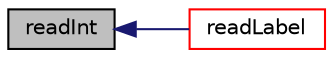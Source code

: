 digraph "readInt"
{
  bgcolor="transparent";
  edge [fontname="Helvetica",fontsize="10",labelfontname="Helvetica",labelfontsize="10"];
  node [fontname="Helvetica",fontsize="10",shape=record];
  rankdir="LR";
  Node131524 [label="readInt",height=0.2,width=0.4,color="black", fillcolor="grey75", style="filled", fontcolor="black"];
  Node131524 -> Node131525 [dir="back",color="midnightblue",fontsize="10",style="solid",fontname="Helvetica"];
  Node131525 [label="readLabel",height=0.2,width=0.4,color="red",URL="$a21851.html#abb09fbcf651d29208982dd7a601b606f"];
}
